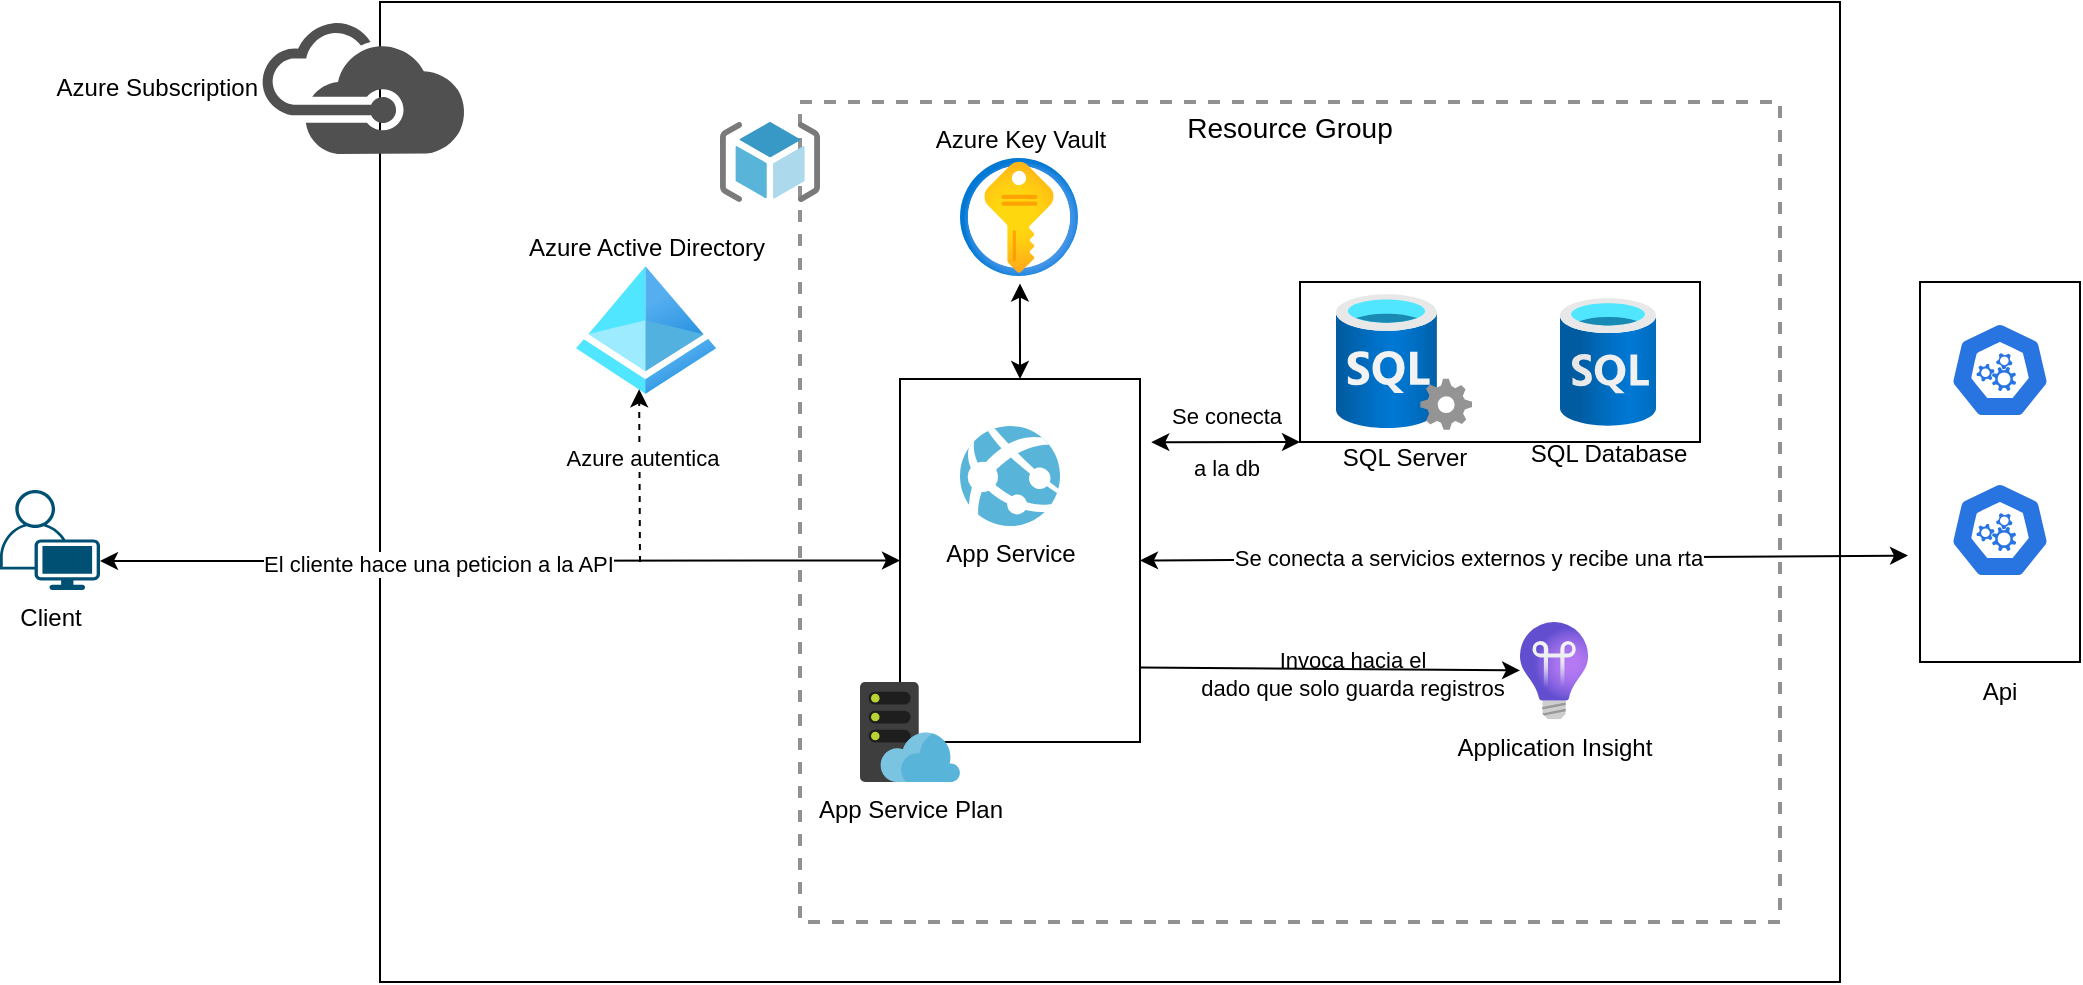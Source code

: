 <mxfile version="23.0.2" type="device">
  <diagram name="Página-1" id="XmWoD83F6k8KQUqt2oZy">
    <mxGraphModel dx="1050" dy="665" grid="1" gridSize="10" guides="1" tooltips="1" connect="1" arrows="1" fold="1" page="1" pageScale="1" pageWidth="827" pageHeight="1169" math="0" shadow="0">
      <root>
        <mxCell id="0" />
        <mxCell id="1" parent="0" />
        <mxCell id="aWT5pZ-SnrIrNkeUB_Ab-16" value="" style="rounded=0;whiteSpace=wrap;html=1;fillColor=none;" parent="1" vertex="1">
          <mxGeometry x="210" y="170" width="730" height="490" as="geometry" />
        </mxCell>
        <mxCell id="aWT5pZ-SnrIrNkeUB_Ab-1" value="Client" style="points=[[0.35,0,0],[0.98,0.51,0],[1,0.71,0],[0.67,1,0],[0,0.795,0],[0,0.65,0]];verticalLabelPosition=bottom;sketch=0;html=1;verticalAlign=top;aspect=fixed;align=center;pointerEvents=1;shape=mxgraph.cisco19.user;fillColor=#005073;strokeColor=none;" parent="1" vertex="1">
          <mxGeometry x="20" y="414" width="50" height="50" as="geometry" />
        </mxCell>
        <mxCell id="aWT5pZ-SnrIrNkeUB_Ab-2" value="Azure Subscription" style="sketch=0;pointerEvents=1;shadow=0;dashed=0;html=1;strokeColor=none;fillColor=#505050;labelPosition=left;verticalLabelPosition=middle;outlineConnect=0;verticalAlign=middle;align=right;shape=mxgraph.office.clouds.azure;" parent="1" vertex="1">
          <mxGeometry x="150" y="180" width="103" height="66" as="geometry" />
        </mxCell>
        <mxCell id="aWT5pZ-SnrIrNkeUB_Ab-4" value="Azure Active Directory" style="image;aspect=fixed;html=1;points=[];align=center;fontSize=12;image=img/lib/azure2/identity/Azure_Active_Directory.svg;labelBackgroundColor=none;labelPosition=center;verticalLabelPosition=top;verticalAlign=bottom;" parent="1" vertex="1">
          <mxGeometry x="308" y="302" width="70" height="64" as="geometry" />
        </mxCell>
        <mxCell id="aWT5pZ-SnrIrNkeUB_Ab-5" value="Resource Group" style="fontStyle=0;verticalAlign=top;align=center;spacingTop=-2;fillColor=none;rounded=0;whiteSpace=wrap;html=1;strokeColor=#919191;strokeWidth=2;dashed=1;container=1;collapsible=0;expand=0;recursiveResize=0;fontSize=14;" parent="1" vertex="1">
          <mxGeometry x="420" y="220" width="490" height="410" as="geometry" />
        </mxCell>
        <mxCell id="aWT5pZ-SnrIrNkeUB_Ab-6" value="" style="rounded=0;whiteSpace=wrap;html=1;fillColor=none;" parent="aWT5pZ-SnrIrNkeUB_Ab-5" vertex="1">
          <mxGeometry x="50" y="138.5" width="120" height="181.5" as="geometry" />
        </mxCell>
        <mxCell id="aWT5pZ-SnrIrNkeUB_Ab-8" value="App Service" style="image;sketch=0;aspect=fixed;html=1;points=[];align=center;fontSize=12;image=img/lib/mscae/App_Services.svg;labelBackgroundColor=none;" parent="aWT5pZ-SnrIrNkeUB_Ab-5" vertex="1">
          <mxGeometry x="80" y="162" width="50" height="50" as="geometry" />
        </mxCell>
        <mxCell id="aWT5pZ-SnrIrNkeUB_Ab-9" value="App Service Plan" style="image;sketch=0;aspect=fixed;html=1;points=[];align=center;fontSize=12;image=img/lib/mscae/WebHosting.svg;labelBackgroundColor=none;" parent="aWT5pZ-SnrIrNkeUB_Ab-5" vertex="1">
          <mxGeometry x="30" y="290" width="50" height="50" as="geometry" />
        </mxCell>
        <mxCell id="aWT5pZ-SnrIrNkeUB_Ab-10" value="" style="rounded=0;whiteSpace=wrap;html=1;fillColor=none;" parent="aWT5pZ-SnrIrNkeUB_Ab-5" vertex="1">
          <mxGeometry x="250" y="90" width="200" height="80" as="geometry" />
        </mxCell>
        <mxCell id="aWT5pZ-SnrIrNkeUB_Ab-11" value="SQL Server" style="image;aspect=fixed;html=1;points=[];align=center;fontSize=12;image=img/lib/azure2/databases/SQL_Server.svg;labelBackgroundColor=none;" parent="aWT5pZ-SnrIrNkeUB_Ab-5" vertex="1">
          <mxGeometry x="268" y="96" width="68" height="68" as="geometry" />
        </mxCell>
        <mxCell id="aWT5pZ-SnrIrNkeUB_Ab-12" value="SQL Database" style="image;aspect=fixed;html=1;points=[];align=center;fontSize=12;image=img/lib/azure2/databases/SQL_Database.svg;labelBackgroundColor=none;" parent="aWT5pZ-SnrIrNkeUB_Ab-5" vertex="1">
          <mxGeometry x="380" y="98" width="48" height="64" as="geometry" />
        </mxCell>
        <mxCell id="aWT5pZ-SnrIrNkeUB_Ab-13" value="Application Insight" style="image;aspect=fixed;html=1;points=[];align=center;fontSize=12;image=img/lib/azure2/devops/Application_Insights.svg;labelBackgroundColor=none;" parent="aWT5pZ-SnrIrNkeUB_Ab-5" vertex="1">
          <mxGeometry x="360" y="260" width="34" height="48.68" as="geometry" />
        </mxCell>
        <mxCell id="aWT5pZ-SnrIrNkeUB_Ab-14" value="Azure Key Vault" style="image;aspect=fixed;html=1;points=[];align=center;fontSize=12;image=img/lib/azure2/security/Key_Vaults.svg;labelPosition=center;verticalLabelPosition=top;verticalAlign=bottom;" parent="aWT5pZ-SnrIrNkeUB_Ab-5" vertex="1">
          <mxGeometry x="80" y="28" width="59" height="59" as="geometry" />
        </mxCell>
        <mxCell id="aWT5pZ-SnrIrNkeUB_Ab-26" value="Se conecta&lt;br&gt;&lt;br&gt;a la db" style="endArrow=classic;startArrow=classic;html=1;rounded=0;exitX=1.047;exitY=0.174;exitDx=0;exitDy=0;exitPerimeter=0;entryX=0;entryY=1;entryDx=0;entryDy=0;labelBackgroundColor=none;" parent="aWT5pZ-SnrIrNkeUB_Ab-5" source="aWT5pZ-SnrIrNkeUB_Ab-6" target="aWT5pZ-SnrIrNkeUB_Ab-10" edge="1">
          <mxGeometry width="50" height="50" relative="1" as="geometry">
            <mxPoint x="180" y="220" as="sourcePoint" />
            <mxPoint x="230" y="170" as="targetPoint" />
          </mxGeometry>
        </mxCell>
        <mxCell id="aWT5pZ-SnrIrNkeUB_Ab-27" value="" style="endArrow=classic;html=1;rounded=0;exitX=1;exitY=0.795;exitDx=0;exitDy=0;exitPerimeter=0;" parent="aWT5pZ-SnrIrNkeUB_Ab-5" source="aWT5pZ-SnrIrNkeUB_Ab-6" target="aWT5pZ-SnrIrNkeUB_Ab-13" edge="1">
          <mxGeometry width="50" height="50" relative="1" as="geometry">
            <mxPoint x="200" y="300" as="sourcePoint" />
            <mxPoint x="250" y="250" as="targetPoint" />
          </mxGeometry>
        </mxCell>
        <mxCell id="aWT5pZ-SnrIrNkeUB_Ab-28" value="Invoca hacia el&lt;br&gt;dado que solo guarda registros" style="edgeLabel;html=1;align=center;verticalAlign=middle;resizable=0;points=[];labelBackgroundColor=none;" parent="aWT5pZ-SnrIrNkeUB_Ab-27" vertex="1" connectable="0">
          <mxGeometry x="0.11" y="-2" relative="1" as="geometry">
            <mxPoint as="offset" />
          </mxGeometry>
        </mxCell>
        <mxCell id="aWT5pZ-SnrIrNkeUB_Ab-32" value="" style="endArrow=classic;startArrow=classic;html=1;rounded=0;entryX=0.508;entryY=1.064;entryDx=0;entryDy=0;entryPerimeter=0;exitX=0.5;exitY=0;exitDx=0;exitDy=0;" parent="aWT5pZ-SnrIrNkeUB_Ab-5" source="aWT5pZ-SnrIrNkeUB_Ab-6" target="aWT5pZ-SnrIrNkeUB_Ab-14" edge="1">
          <mxGeometry width="50" height="50" relative="1" as="geometry">
            <mxPoint x="100" y="150" as="sourcePoint" />
            <mxPoint x="150" y="100" as="targetPoint" />
          </mxGeometry>
        </mxCell>
        <mxCell id="aWT5pZ-SnrIrNkeUB_Ab-7" value="" style="image;sketch=0;aspect=fixed;html=1;points=[];align=center;fontSize=12;image=img/lib/mscae/ResourceGroup.svg;" parent="1" vertex="1">
          <mxGeometry x="380" y="230" width="50" height="40" as="geometry" />
        </mxCell>
        <mxCell id="aWT5pZ-SnrIrNkeUB_Ab-17" value="" style="rounded=0;whiteSpace=wrap;html=1;fillColor=none;" parent="1" vertex="1">
          <mxGeometry x="980" y="310" width="80" height="190" as="geometry" />
        </mxCell>
        <mxCell id="aWT5pZ-SnrIrNkeUB_Ab-15" value="" style="aspect=fixed;sketch=0;html=1;dashed=0;whitespace=wrap;fillColor=#2875E2;strokeColor=#ffffff;points=[[0.005,0.63,0],[0.1,0.2,0],[0.9,0.2,0],[0.5,0,0],[0.995,0.63,0],[0.72,0.99,0],[0.5,1,0],[0.28,0.99,0]];shape=mxgraph.kubernetes.icon2;prIcon=api" parent="1" vertex="1">
          <mxGeometry x="995" y="330" width="50" height="48" as="geometry" />
        </mxCell>
        <mxCell id="aWT5pZ-SnrIrNkeUB_Ab-18" value="" style="aspect=fixed;sketch=0;html=1;dashed=0;whitespace=wrap;fillColor=#2875E2;strokeColor=#ffffff;points=[[0.005,0.63,0],[0.1,0.2,0],[0.9,0.2,0],[0.5,0,0],[0.995,0.63,0],[0.72,0.99,0],[0.5,1,0],[0.28,0.99,0]];shape=mxgraph.kubernetes.icon2;prIcon=api" parent="1" vertex="1">
          <mxGeometry x="995" y="410" width="50" height="48" as="geometry" />
        </mxCell>
        <mxCell id="aWT5pZ-SnrIrNkeUB_Ab-19" value="" style="endArrow=classic;startArrow=classic;html=1;rounded=0;exitX=1;exitY=0.71;exitDx=0;exitDy=0;exitPerimeter=0;entryX=0;entryY=0.5;entryDx=0;entryDy=0;" parent="1" source="aWT5pZ-SnrIrNkeUB_Ab-1" target="aWT5pZ-SnrIrNkeUB_Ab-6" edge="1">
          <mxGeometry width="50" height="50" relative="1" as="geometry">
            <mxPoint x="140" y="470" as="sourcePoint" />
            <mxPoint x="190" y="420" as="targetPoint" />
          </mxGeometry>
        </mxCell>
        <mxCell id="aWT5pZ-SnrIrNkeUB_Ab-21" value="El cliente hace una peticion a la API" style="edgeLabel;html=1;align=center;verticalAlign=middle;resizable=0;points=[];labelBackgroundColor=#FFFFFF;" parent="aWT5pZ-SnrIrNkeUB_Ab-19" vertex="1" connectable="0">
          <mxGeometry x="-0.156" y="-1" relative="1" as="geometry">
            <mxPoint as="offset" />
          </mxGeometry>
        </mxCell>
        <mxCell id="aWT5pZ-SnrIrNkeUB_Ab-22" value="" style="endArrow=classic;html=1;rounded=0;entryX=0.451;entryY=0.963;entryDx=0;entryDy=0;entryPerimeter=0;dashed=1;" parent="1" target="aWT5pZ-SnrIrNkeUB_Ab-4" edge="1">
          <mxGeometry width="50" height="50" relative="1" as="geometry">
            <mxPoint x="340" y="450" as="sourcePoint" />
            <mxPoint x="390" y="390" as="targetPoint" />
          </mxGeometry>
        </mxCell>
        <mxCell id="aWT5pZ-SnrIrNkeUB_Ab-23" value="Azure autentica" style="edgeLabel;html=1;align=center;verticalAlign=middle;resizable=0;points=[];" parent="aWT5pZ-SnrIrNkeUB_Ab-22" vertex="1" connectable="0">
          <mxGeometry x="0.219" y="-1" relative="1" as="geometry">
            <mxPoint as="offset" />
          </mxGeometry>
        </mxCell>
        <mxCell id="aWT5pZ-SnrIrNkeUB_Ab-29" value="" style="endArrow=classic;startArrow=classic;html=1;rounded=0;exitX=1;exitY=0.5;exitDx=0;exitDy=0;entryX=-0.075;entryY=0.72;entryDx=0;entryDy=0;entryPerimeter=0;" parent="1" source="aWT5pZ-SnrIrNkeUB_Ab-6" target="aWT5pZ-SnrIrNkeUB_Ab-17" edge="1">
          <mxGeometry width="50" height="50" relative="1" as="geometry">
            <mxPoint x="650" y="480" as="sourcePoint" />
            <mxPoint x="700" y="430" as="targetPoint" />
          </mxGeometry>
        </mxCell>
        <mxCell id="aWT5pZ-SnrIrNkeUB_Ab-31" value="Se conecta a servicios externos y recibe una rta" style="edgeLabel;html=1;align=center;verticalAlign=middle;resizable=0;points=[];" parent="aWT5pZ-SnrIrNkeUB_Ab-29" vertex="1" connectable="0">
          <mxGeometry x="-0.149" relative="1" as="geometry">
            <mxPoint as="offset" />
          </mxGeometry>
        </mxCell>
        <mxCell id="aWT5pZ-SnrIrNkeUB_Ab-30" value="Api" style="text;strokeColor=none;align=center;fillColor=none;html=1;verticalAlign=middle;whiteSpace=wrap;rounded=0;" parent="1" vertex="1">
          <mxGeometry x="990" y="500" width="60" height="30" as="geometry" />
        </mxCell>
      </root>
    </mxGraphModel>
  </diagram>
</mxfile>
